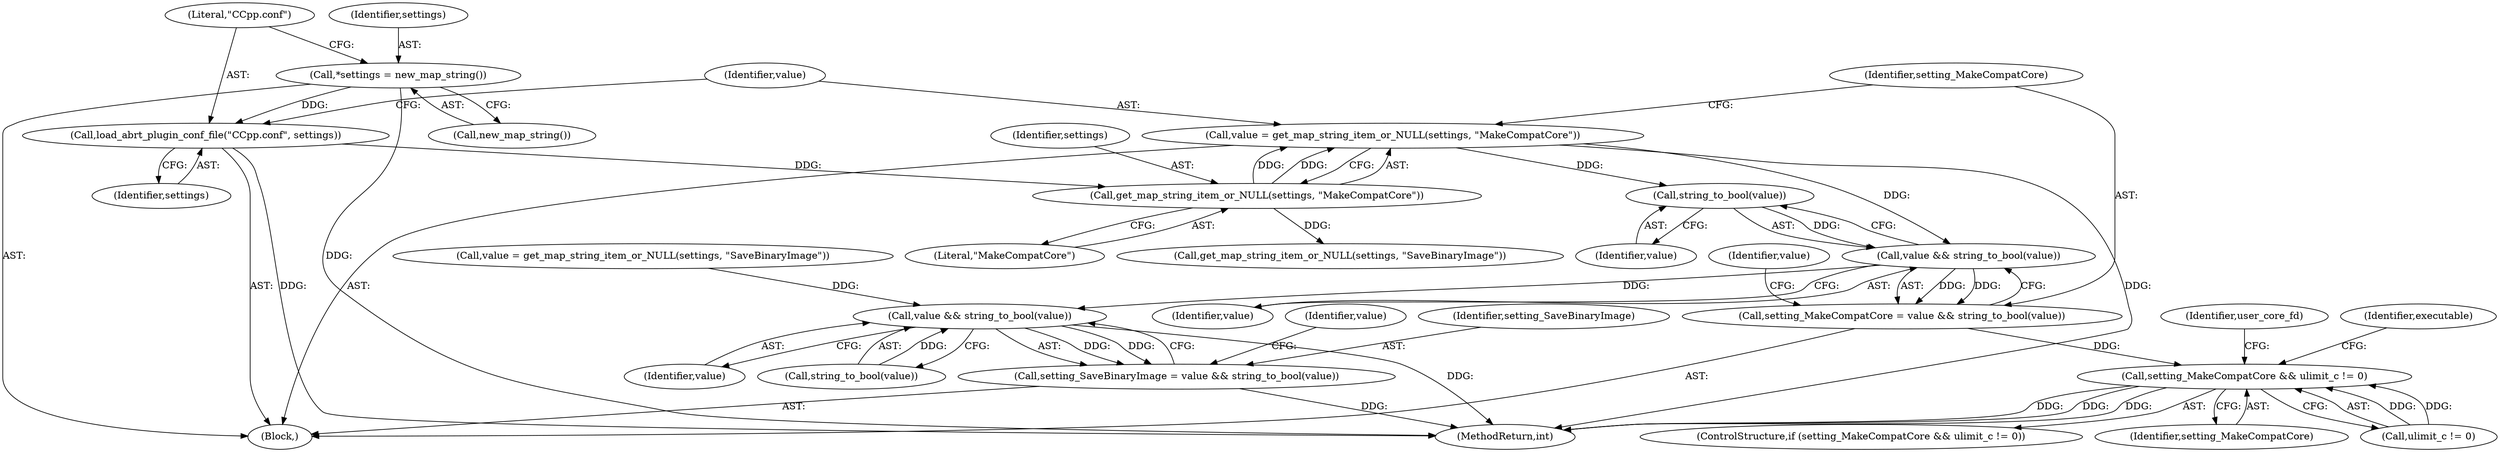 digraph "0_abrt_8939398b82006ba1fec4ed491339fc075f43fc7c_1@pointer" {
"1000234" [label="(Call,string_to_bool(value))"];
"1000225" [label="(Call,value = get_map_string_item_or_NULL(settings, \"MakeCompatCore\"))"];
"1000227" [label="(Call,get_map_string_item_or_NULL(settings, \"MakeCompatCore\"))"];
"1000221" [label="(Call,load_abrt_plugin_conf_file(\"CCpp.conf\", settings))"];
"1000218" [label="(Call,*settings = new_map_string())"];
"1000232" [label="(Call,value && string_to_bool(value))"];
"1000230" [label="(Call,setting_MakeCompatCore = value && string_to_bool(value))"];
"1000458" [label="(Call,setting_MakeCompatCore && ulimit_c != 0)"];
"1000243" [label="(Call,value && string_to_bool(value))"];
"1000241" [label="(Call,setting_SaveBinaryImage = value && string_to_bool(value))"];
"1000229" [label="(Literal,\"MakeCompatCore\")"];
"1000457" [label="(ControlStructure,if (setting_MakeCompatCore && ulimit_c != 0))"];
"1000230" [label="(Call,setting_MakeCompatCore = value && string_to_bool(value))"];
"1000222" [label="(Literal,\"CCpp.conf\")"];
"1000241" [label="(Call,setting_SaveBinaryImage = value && string_to_bool(value))"];
"1000235" [label="(Identifier,value)"];
"1000459" [label="(Identifier,setting_MakeCompatCore)"];
"1000245" [label="(Call,string_to_bool(value))"];
"1000236" [label="(Call,value = get_map_string_item_or_NULL(settings, \"SaveBinaryImage\"))"];
"1000237" [label="(Identifier,value)"];
"1000458" [label="(Call,setting_MakeCompatCore && ulimit_c != 0)"];
"1000244" [label="(Identifier,value)"];
"1000225" [label="(Call,value = get_map_string_item_or_NULL(settings, \"MakeCompatCore\"))"];
"1000226" [label="(Identifier,value)"];
"1000216" [label="(Block,)"];
"1000234" [label="(Call,string_to_bool(value))"];
"1000460" [label="(Call,ulimit_c != 0)"];
"1000218" [label="(Call,*settings = new_map_string())"];
"1000232" [label="(Call,value && string_to_bool(value))"];
"1000242" [label="(Identifier,setting_SaveBinaryImage)"];
"1000231" [label="(Identifier,setting_MakeCompatCore)"];
"1000464" [label="(Identifier,user_core_fd)"];
"1000238" [label="(Call,get_map_string_item_or_NULL(settings, \"SaveBinaryImage\"))"];
"1000223" [label="(Identifier,settings)"];
"1000219" [label="(Identifier,settings)"];
"1000228" [label="(Identifier,settings)"];
"1000227" [label="(Call,get_map_string_item_or_NULL(settings, \"MakeCompatCore\"))"];
"1000243" [label="(Call,value && string_to_bool(value))"];
"1000475" [label="(Identifier,executable)"];
"1000248" [label="(Identifier,value)"];
"1000221" [label="(Call,load_abrt_plugin_conf_file(\"CCpp.conf\", settings))"];
"1001237" [label="(MethodReturn,int)"];
"1000220" [label="(Call,new_map_string())"];
"1000233" [label="(Identifier,value)"];
"1000234" -> "1000232"  [label="AST: "];
"1000234" -> "1000235"  [label="CFG: "];
"1000235" -> "1000234"  [label="AST: "];
"1000232" -> "1000234"  [label="CFG: "];
"1000234" -> "1000232"  [label="DDG: "];
"1000225" -> "1000234"  [label="DDG: "];
"1000225" -> "1000216"  [label="AST: "];
"1000225" -> "1000227"  [label="CFG: "];
"1000226" -> "1000225"  [label="AST: "];
"1000227" -> "1000225"  [label="AST: "];
"1000231" -> "1000225"  [label="CFG: "];
"1000225" -> "1001237"  [label="DDG: "];
"1000227" -> "1000225"  [label="DDG: "];
"1000227" -> "1000225"  [label="DDG: "];
"1000225" -> "1000232"  [label="DDG: "];
"1000227" -> "1000229"  [label="CFG: "];
"1000228" -> "1000227"  [label="AST: "];
"1000229" -> "1000227"  [label="AST: "];
"1000221" -> "1000227"  [label="DDG: "];
"1000227" -> "1000238"  [label="DDG: "];
"1000221" -> "1000216"  [label="AST: "];
"1000221" -> "1000223"  [label="CFG: "];
"1000222" -> "1000221"  [label="AST: "];
"1000223" -> "1000221"  [label="AST: "];
"1000226" -> "1000221"  [label="CFG: "];
"1000221" -> "1001237"  [label="DDG: "];
"1000218" -> "1000221"  [label="DDG: "];
"1000218" -> "1000216"  [label="AST: "];
"1000218" -> "1000220"  [label="CFG: "];
"1000219" -> "1000218"  [label="AST: "];
"1000220" -> "1000218"  [label="AST: "];
"1000222" -> "1000218"  [label="CFG: "];
"1000218" -> "1001237"  [label="DDG: "];
"1000232" -> "1000230"  [label="AST: "];
"1000232" -> "1000233"  [label="CFG: "];
"1000233" -> "1000232"  [label="AST: "];
"1000230" -> "1000232"  [label="CFG: "];
"1000232" -> "1000230"  [label="DDG: "];
"1000232" -> "1000230"  [label="DDG: "];
"1000232" -> "1000243"  [label="DDG: "];
"1000230" -> "1000216"  [label="AST: "];
"1000231" -> "1000230"  [label="AST: "];
"1000237" -> "1000230"  [label="CFG: "];
"1000230" -> "1000458"  [label="DDG: "];
"1000458" -> "1000457"  [label="AST: "];
"1000458" -> "1000459"  [label="CFG: "];
"1000458" -> "1000460"  [label="CFG: "];
"1000459" -> "1000458"  [label="AST: "];
"1000460" -> "1000458"  [label="AST: "];
"1000464" -> "1000458"  [label="CFG: "];
"1000475" -> "1000458"  [label="CFG: "];
"1000458" -> "1001237"  [label="DDG: "];
"1000458" -> "1001237"  [label="DDG: "];
"1000458" -> "1001237"  [label="DDG: "];
"1000460" -> "1000458"  [label="DDG: "];
"1000460" -> "1000458"  [label="DDG: "];
"1000243" -> "1000241"  [label="AST: "];
"1000243" -> "1000244"  [label="CFG: "];
"1000243" -> "1000245"  [label="CFG: "];
"1000244" -> "1000243"  [label="AST: "];
"1000245" -> "1000243"  [label="AST: "];
"1000241" -> "1000243"  [label="CFG: "];
"1000243" -> "1001237"  [label="DDG: "];
"1000243" -> "1000241"  [label="DDG: "];
"1000243" -> "1000241"  [label="DDG: "];
"1000236" -> "1000243"  [label="DDG: "];
"1000245" -> "1000243"  [label="DDG: "];
"1000241" -> "1000216"  [label="AST: "];
"1000242" -> "1000241"  [label="AST: "];
"1000248" -> "1000241"  [label="CFG: "];
"1000241" -> "1001237"  [label="DDG: "];
}
